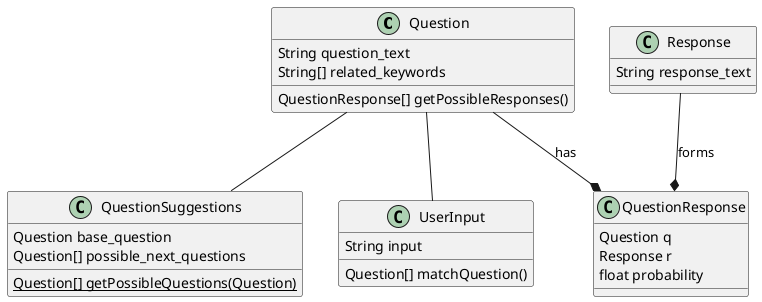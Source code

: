 @startuml ThuBot
    class Question {
        String question_text
        String[] related_keywords
        QuestionResponse[] getPossibleResponses()
    }

    class Response {
        String response_text
    }

    class QuestionResponse {
        Question q
        Response r
        float probability
    }

    class QuestionSuggestions {
        Question base_question
        Question[] possible_next_questions

        {static} Question[] getPossibleQuestions(Question)
    }

    class UserInput {
        String input
        Question[] matchQuestion()
    }

    Question --* QuestionResponse : has
    Response --* QuestionResponse : forms
    Question -- QuestionSuggestions
    Question -- UserInput
@enduml

